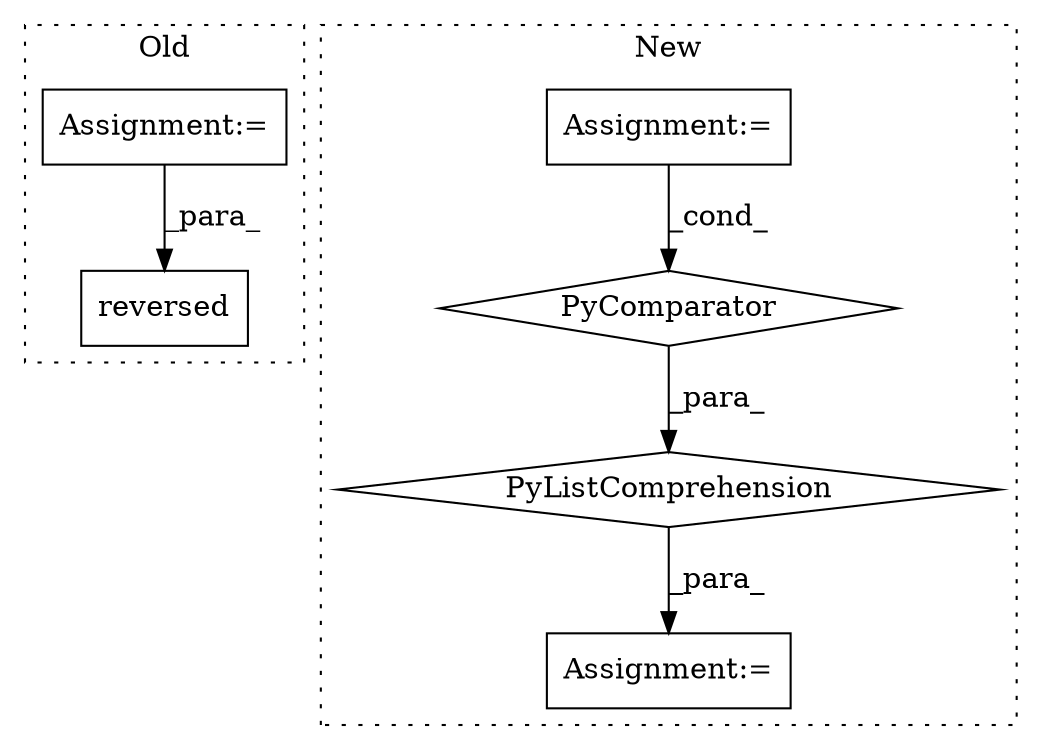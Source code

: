 digraph G {
subgraph cluster0 {
1 [label="reversed" a="32" s="8642,8826" l="20,-5" shape="box"];
6 [label="Assignment:=" a="7" s="8570" l="1" shape="box"];
label = "Old";
style="dotted";
}
subgraph cluster1 {
2 [label="PyComparator" a="113" s="8750" l="29" shape="diamond"];
3 [label="Assignment:=" a="7" s="8750" l="29" shape="box"];
4 [label="PyListComprehension" a="109" s="8680" l="107" shape="diamond"];
5 [label="Assignment:=" a="7" s="8668" l="12" shape="box"];
label = "New";
style="dotted";
}
2 -> 4 [label="_para_"];
3 -> 2 [label="_cond_"];
4 -> 5 [label="_para_"];
6 -> 1 [label="_para_"];
}